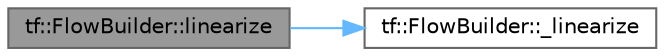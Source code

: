 digraph "tf::FlowBuilder::linearize"
{
 // LATEX_PDF_SIZE
  bgcolor="transparent";
  edge [fontname=Helvetica,fontsize=10,labelfontname=Helvetica,labelfontsize=10];
  node [fontname=Helvetica,fontsize=10,shape=box,height=0.2,width=0.4];
  rankdir="LR";
  Node1 [id="Node000001",label="tf::FlowBuilder::linearize",height=0.2,width=0.4,color="gray40", fillcolor="grey60", style="filled", fontcolor="black",tooltip="adds adjacent dependency links to a linear list of tasks"];
  Node1 -> Node2 [id="edge1_Node000001_Node000002",color="steelblue1",style="solid",tooltip=" "];
  Node2 [id="Node000002",label="tf::FlowBuilder::_linearize",height=0.2,width=0.4,color="grey40", fillcolor="white", style="filled",URL="$classtf_1_1_flow_builder.html#a04115519f61efc42d018ea697054135d",tooltip=" "];
}
